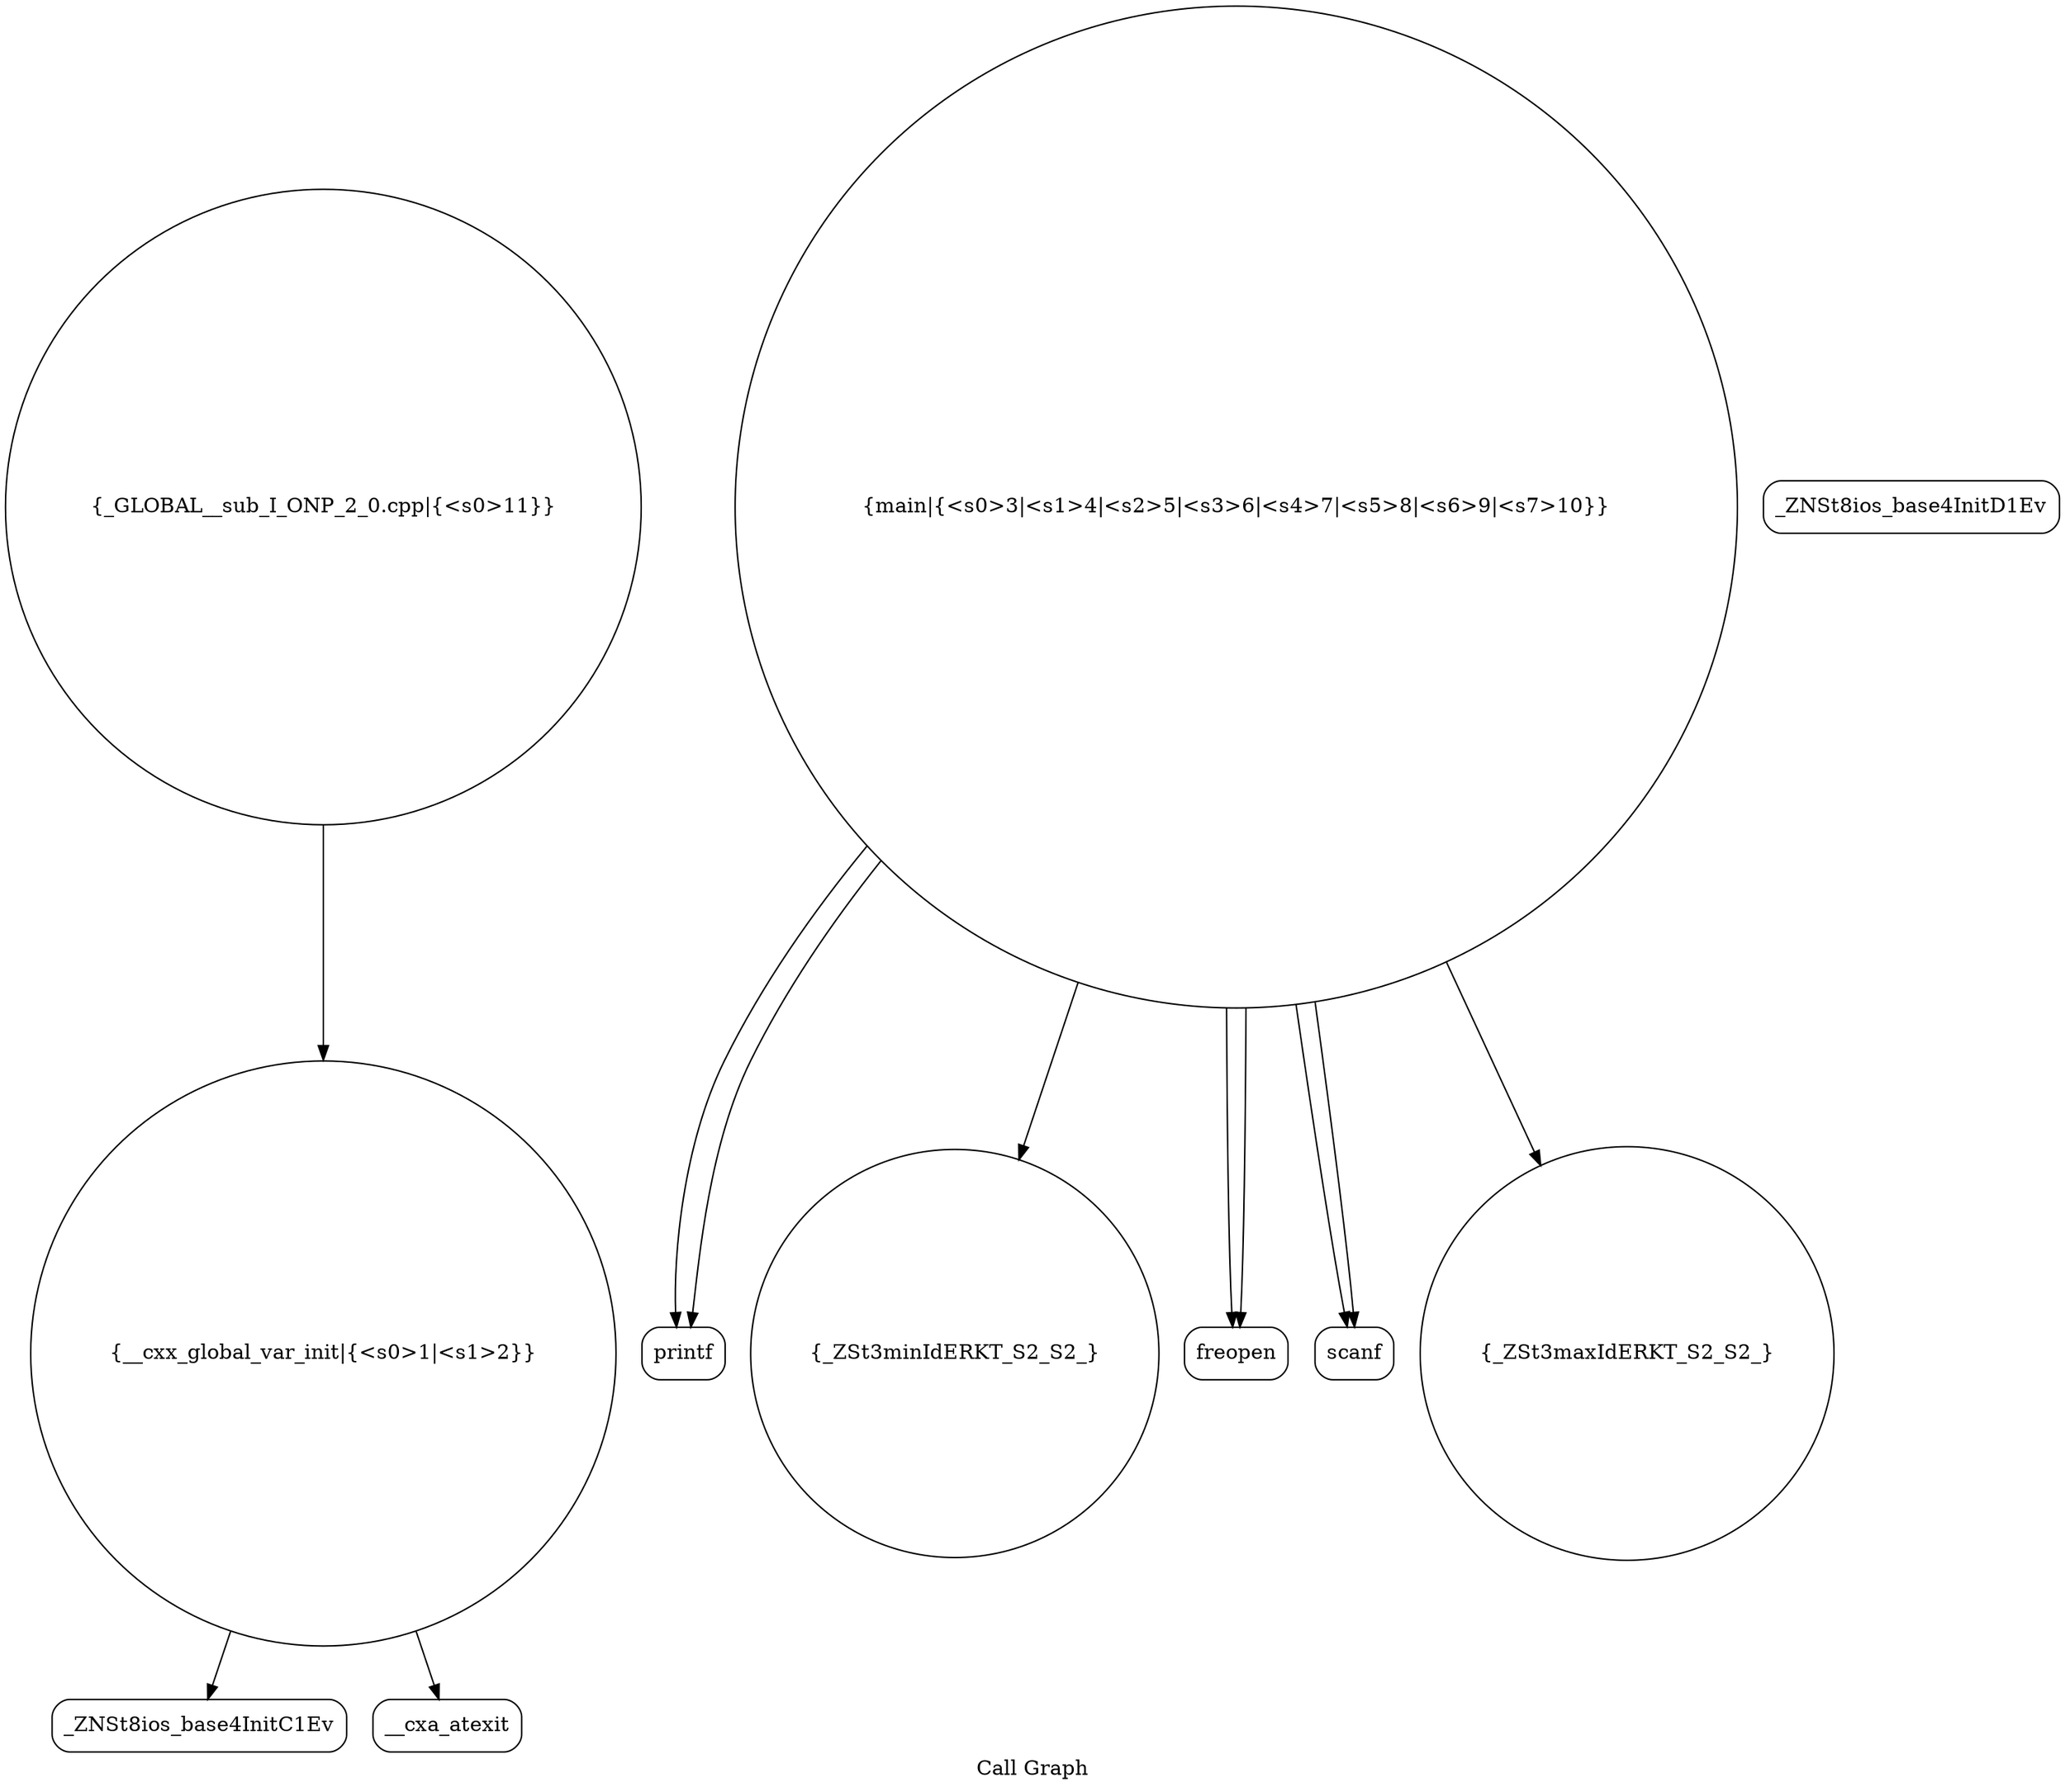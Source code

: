 digraph "Call Graph" {
	label="Call Graph";

	Node0x5569c3d66250 [shape=record,shape=circle,label="{__cxx_global_var_init|{<s0>1|<s1>2}}"];
	Node0x5569c3d66250:s0 -> Node0x5569c3d666e0[color=black];
	Node0x5569c3d66250:s1 -> Node0x5569c3d667e0[color=black];
	Node0x5569c3d669e0 [shape=record,shape=Mrecord,label="{printf}"];
	Node0x5569c3d66760 [shape=record,shape=Mrecord,label="{_ZNSt8ios_base4InitD1Ev}"];
	Node0x5569c3d66ae0 [shape=record,shape=circle,label="{_ZSt3minIdERKT_S2_S2_}"];
	Node0x5569c3d66860 [shape=record,shape=circle,label="{main|{<s0>3|<s1>4|<s2>5|<s3>6|<s4>7|<s5>8|<s6>9|<s7>10}}"];
	Node0x5569c3d66860:s0 -> Node0x5569c3d668e0[color=black];
	Node0x5569c3d66860:s1 -> Node0x5569c3d668e0[color=black];
	Node0x5569c3d66860:s2 -> Node0x5569c3d66960[color=black];
	Node0x5569c3d66860:s3 -> Node0x5569c3d669e0[color=black];
	Node0x5569c3d66860:s4 -> Node0x5569c3d66960[color=black];
	Node0x5569c3d66860:s5 -> Node0x5569c3d66a60[color=black];
	Node0x5569c3d66860:s6 -> Node0x5569c3d66ae0[color=black];
	Node0x5569c3d66860:s7 -> Node0x5569c3d669e0[color=black];
	Node0x5569c3d66960 [shape=record,shape=Mrecord,label="{scanf}"];
	Node0x5569c3d666e0 [shape=record,shape=Mrecord,label="{_ZNSt8ios_base4InitC1Ev}"];
	Node0x5569c3d66a60 [shape=record,shape=circle,label="{_ZSt3maxIdERKT_S2_S2_}"];
	Node0x5569c3d667e0 [shape=record,shape=Mrecord,label="{__cxa_atexit}"];
	Node0x5569c3d66b60 [shape=record,shape=circle,label="{_GLOBAL__sub_I_ONP_2_0.cpp|{<s0>11}}"];
	Node0x5569c3d66b60:s0 -> Node0x5569c3d66250[color=black];
	Node0x5569c3d668e0 [shape=record,shape=Mrecord,label="{freopen}"];
}
